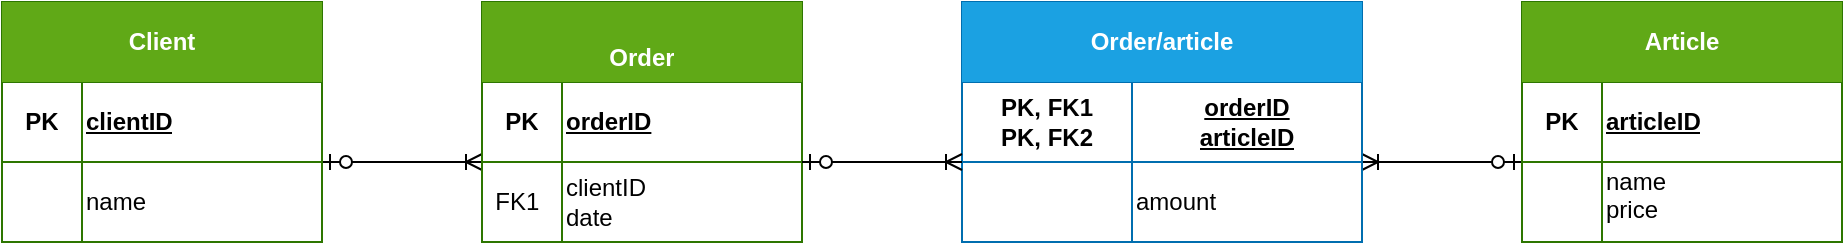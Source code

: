 <mxfile version="20.6.0" type="device"><diagram id="r9cYyTwz3PThLWFNZiZb" name="Page-1"><mxGraphModel dx="1422" dy="747" grid="1" gridSize="10" guides="1" tooltips="1" connect="1" arrows="1" fold="1" page="1" pageScale="1" pageWidth="291" pageHeight="413" math="0" shadow="0"><root><mxCell id="0"/><mxCell id="1" parent="0"/><mxCell id="9_CiMtXoxlJUaPng93nl-4" value="" style="fontSize=12;html=1;endArrow=ERoneToMany;startArrow=ERzeroToOne;rounded=0;" parent="1" edge="1"><mxGeometry width="100" height="100" relative="1" as="geometry"><mxPoint x="200" y="120" as="sourcePoint"/><mxPoint x="280" y="120" as="targetPoint"/><Array as="points"/></mxGeometry></mxCell><mxCell id="9_CiMtXoxlJUaPng93nl-5" value="" style="fontSize=12;html=1;endArrow=ERoneToMany;startArrow=ERzeroToOne;rounded=0;" parent="1" edge="1"><mxGeometry width="100" height="100" relative="1" as="geometry"><mxPoint x="800" y="120" as="sourcePoint"/><mxPoint x="720" y="120" as="targetPoint"/><Array as="points"/></mxGeometry></mxCell><mxCell id="9_CiMtXoxlJUaPng93nl-6" value="" style="shape=table;html=1;whiteSpace=wrap;startSize=0;container=1;collapsible=0;childLayout=tableLayout;swimlaneLine=1;strokeColor=#2D7600;columnLines=1;resizeLast=0;right=1;moveCells=1;fontColor=#FFFFFF;" parent="1" vertex="1"><mxGeometry x="40" y="40" width="160" height="120" as="geometry"/></mxCell><mxCell id="9_CiMtXoxlJUaPng93nl-7" value="" style="shape=tableRow;horizontal=0;startSize=0;swimlaneHead=0;swimlaneBody=0;top=0;left=0;bottom=0;right=0;collapsible=0;dropTarget=0;fillColor=default;points=[[0,0.5],[1,0.5]];portConstraint=eastwest;" parent="9_CiMtXoxlJUaPng93nl-6" vertex="1"><mxGeometry width="160" height="40" as="geometry"/></mxCell><mxCell id="9_CiMtXoxlJUaPng93nl-8" value="&lt;b&gt;&lt;font color=&quot;#FFFFFF&quot;&gt;Client&lt;/font&gt;&lt;/b&gt;" style="shape=partialRectangle;html=1;whiteSpace=wrap;connectable=0;fillColor=#60A917;top=0;left=0;bottom=0;right=0;overflow=hidden;rowspan=1;colspan=2;collapsible=1;" parent="9_CiMtXoxlJUaPng93nl-7" vertex="1"><mxGeometry width="160" height="40" as="geometry"><mxRectangle width="40" height="40" as="alternateBounds"/></mxGeometry></mxCell><mxCell id="9_CiMtXoxlJUaPng93nl-9" value="" style="shape=partialRectangle;html=1;whiteSpace=wrap;connectable=0;fillColor=none;top=0;left=0;bottom=0;right=0;overflow=hidden;" parent="9_CiMtXoxlJUaPng93nl-7" vertex="1" visible="0"><mxGeometry x="40" width="120" height="40" as="geometry"><mxRectangle width="120" height="40" as="alternateBounds"/></mxGeometry></mxCell><mxCell id="9_CiMtXoxlJUaPng93nl-10" value="" style="shape=tableRow;horizontal=0;startSize=0;swimlaneHead=0;swimlaneBody=0;top=0;left=0;bottom=0;right=0;collapsible=0;dropTarget=0;fillColor=none;points=[[0,0.5],[1,0.5]];portConstraint=eastwest;" parent="9_CiMtXoxlJUaPng93nl-6" vertex="1"><mxGeometry y="40" width="160" height="40" as="geometry"/></mxCell><mxCell id="9_CiMtXoxlJUaPng93nl-11" value="&lt;b&gt;PK&lt;/b&gt;" style="shape=partialRectangle;html=1;whiteSpace=wrap;connectable=0;fillColor=none;top=0;left=0;bottom=0;right=0;overflow=hidden;" parent="9_CiMtXoxlJUaPng93nl-10" vertex="1"><mxGeometry width="40" height="40" as="geometry"><mxRectangle width="40" height="40" as="alternateBounds"/></mxGeometry></mxCell><mxCell id="9_CiMtXoxlJUaPng93nl-12" value="&lt;div align=&quot;justify&quot;&gt;clientID&lt;/div&gt;" style="shape=partialRectangle;html=1;whiteSpace=wrap;connectable=0;fillColor=none;top=0;left=0;bottom=0;right=0;overflow=hidden;fontStyle=5;align=left;" parent="9_CiMtXoxlJUaPng93nl-10" vertex="1"><mxGeometry x="40" width="120" height="40" as="geometry"><mxRectangle width="120" height="40" as="alternateBounds"/></mxGeometry></mxCell><mxCell id="9_CiMtXoxlJUaPng93nl-13" value="" style="shape=tableRow;horizontal=0;startSize=0;swimlaneHead=0;swimlaneBody=0;top=0;left=0;bottom=0;right=0;collapsible=0;dropTarget=0;fillColor=none;points=[[0,0.5],[1,0.5]];portConstraint=eastwest;" parent="9_CiMtXoxlJUaPng93nl-6" vertex="1"><mxGeometry y="80" width="160" height="40" as="geometry"/></mxCell><mxCell id="9_CiMtXoxlJUaPng93nl-14" value="" style="shape=partialRectangle;html=1;whiteSpace=wrap;connectable=0;fillColor=none;top=0;left=0;bottom=0;right=0;overflow=hidden;" parent="9_CiMtXoxlJUaPng93nl-13" vertex="1"><mxGeometry width="40" height="40" as="geometry"><mxRectangle width="40" height="40" as="alternateBounds"/></mxGeometry></mxCell><mxCell id="9_CiMtXoxlJUaPng93nl-15" value="&lt;div align=&quot;left&quot;&gt;name&lt;/div&gt;" style="shape=partialRectangle;html=1;whiteSpace=wrap;connectable=0;fillColor=none;top=0;left=0;bottom=0;right=0;overflow=hidden;align=left;" parent="9_CiMtXoxlJUaPng93nl-13" vertex="1"><mxGeometry x="40" width="120" height="40" as="geometry"><mxRectangle width="120" height="40" as="alternateBounds"/></mxGeometry></mxCell><mxCell id="9_CiMtXoxlJUaPng93nl-16" value="" style="shape=table;html=1;whiteSpace=wrap;startSize=0;container=1;collapsible=0;childLayout=tableLayout;swimlaneLine=1;strokeColor=#006EAF;columnLines=1;resizeLast=0;right=1;moveCells=1;fontColor=#FFFFFF;" parent="1" vertex="1"><mxGeometry x="520" y="40" width="200" height="120" as="geometry"/></mxCell><mxCell id="9_CiMtXoxlJUaPng93nl-17" value="" style="shape=tableRow;horizontal=0;startSize=0;swimlaneHead=0;swimlaneBody=0;top=0;left=0;bottom=0;right=0;collapsible=0;dropTarget=0;fillColor=default;points=[[0,0.5],[1,0.5]];portConstraint=eastwest;" parent="9_CiMtXoxlJUaPng93nl-16" vertex="1"><mxGeometry width="200" height="40" as="geometry"/></mxCell><mxCell id="9_CiMtXoxlJUaPng93nl-18" value="&lt;b&gt;&lt;font color=&quot;#FFFFFF&quot;&gt;Order/article&lt;/font&gt;&lt;/b&gt;" style="shape=partialRectangle;html=1;whiteSpace=wrap;connectable=0;fillColor=#1BA1E2;top=0;left=0;bottom=0;right=0;overflow=hidden;rowspan=1;colspan=2;collapsible=1;" parent="9_CiMtXoxlJUaPng93nl-17" vertex="1"><mxGeometry width="200" height="40" as="geometry"><mxRectangle width="85" height="40" as="alternateBounds"/></mxGeometry></mxCell><mxCell id="9_CiMtXoxlJUaPng93nl-19" value="" style="shape=partialRectangle;html=1;whiteSpace=wrap;connectable=0;fillColor=none;top=0;left=0;bottom=0;right=0;overflow=hidden;" parent="9_CiMtXoxlJUaPng93nl-17" vertex="1" visible="0"><mxGeometry x="85" width="115" height="40" as="geometry"><mxRectangle width="115" height="40" as="alternateBounds"/></mxGeometry></mxCell><mxCell id="9_CiMtXoxlJUaPng93nl-20" value="" style="shape=tableRow;horizontal=0;startSize=0;swimlaneHead=0;swimlaneBody=0;top=0;left=0;bottom=0;right=0;collapsible=0;dropTarget=0;fillColor=none;points=[[0,0.5],[1,0.5]];portConstraint=eastwest;" parent="9_CiMtXoxlJUaPng93nl-16" vertex="1"><mxGeometry y="40" width="200" height="40" as="geometry"/></mxCell><mxCell id="9_CiMtXoxlJUaPng93nl-21" value="&lt;div&gt;PK, FK1&lt;/div&gt;&lt;div&gt;PK, FK2&lt;br&gt;&lt;/div&gt;" style="shape=partialRectangle;html=1;whiteSpace=wrap;connectable=0;fillColor=none;top=0;left=0;bottom=0;right=0;overflow=hidden;fontStyle=1" parent="9_CiMtXoxlJUaPng93nl-20" vertex="1"><mxGeometry width="85" height="40" as="geometry"><mxRectangle width="85" height="40" as="alternateBounds"/></mxGeometry></mxCell><mxCell id="9_CiMtXoxlJUaPng93nl-22" value="&lt;div&gt;orderID&lt;/div&gt;&lt;div&gt;articleID&lt;br&gt;&lt;/div&gt;" style="shape=partialRectangle;html=1;whiteSpace=wrap;connectable=0;fillColor=none;top=0;left=0;bottom=0;right=0;overflow=hidden;fontStyle=5" parent="9_CiMtXoxlJUaPng93nl-20" vertex="1"><mxGeometry x="85" width="115" height="40" as="geometry"><mxRectangle width="115" height="40" as="alternateBounds"/></mxGeometry></mxCell><mxCell id="9_CiMtXoxlJUaPng93nl-23" value="" style="shape=tableRow;horizontal=0;startSize=0;swimlaneHead=0;swimlaneBody=0;top=0;left=0;bottom=0;right=0;collapsible=0;dropTarget=0;fillColor=none;points=[[0,0.5],[1,0.5]];portConstraint=eastwest;" parent="9_CiMtXoxlJUaPng93nl-16" vertex="1"><mxGeometry y="80" width="200" height="40" as="geometry"/></mxCell><mxCell id="9_CiMtXoxlJUaPng93nl-24" value="" style="shape=partialRectangle;html=1;whiteSpace=wrap;connectable=0;fillColor=none;top=0;left=0;bottom=0;right=0;overflow=hidden;" parent="9_CiMtXoxlJUaPng93nl-23" vertex="1"><mxGeometry width="85" height="40" as="geometry"><mxRectangle width="85" height="40" as="alternateBounds"/></mxGeometry></mxCell><mxCell id="9_CiMtXoxlJUaPng93nl-25" value="&lt;div align=&quot;left&quot;&gt;amount&lt;/div&gt;" style="shape=partialRectangle;html=1;whiteSpace=wrap;connectable=0;fillColor=none;top=0;left=0;bottom=0;right=0;overflow=hidden;align=left;" parent="9_CiMtXoxlJUaPng93nl-23" vertex="1"><mxGeometry x="85" width="115" height="40" as="geometry"><mxRectangle width="115" height="40" as="alternateBounds"/></mxGeometry></mxCell><mxCell id="9_CiMtXoxlJUaPng93nl-26" value="" style="shape=table;html=1;whiteSpace=wrap;startSize=0;container=1;collapsible=0;childLayout=tableLayout;swimlaneLine=1;strokeColor=#2D7600;columnLines=1;resizeLast=0;right=1;moveCells=1;" parent="1" vertex="1"><mxGeometry x="800" y="40" width="160" height="120" as="geometry"/></mxCell><mxCell id="9_CiMtXoxlJUaPng93nl-27" value="" style="shape=tableRow;horizontal=0;startSize=0;swimlaneHead=0;swimlaneBody=0;top=0;left=0;bottom=0;right=0;collapsible=0;dropTarget=0;fillColor=default;points=[[0,0.5],[1,0.5]];portConstraint=eastwest;" parent="9_CiMtXoxlJUaPng93nl-26" vertex="1"><mxGeometry width="160" height="40" as="geometry"/></mxCell><mxCell id="9_CiMtXoxlJUaPng93nl-28" value="&lt;b&gt;Article&lt;/b&gt;" style="shape=partialRectangle;html=1;whiteSpace=wrap;connectable=0;fillColor=#60A917;top=0;left=0;bottom=0;right=0;overflow=hidden;rowspan=1;colspan=2;collapsible=1;fontColor=#FFFFFF;" parent="9_CiMtXoxlJUaPng93nl-27" vertex="1"><mxGeometry width="160" height="40" as="geometry"><mxRectangle width="40" height="40" as="alternateBounds"/></mxGeometry></mxCell><mxCell id="9_CiMtXoxlJUaPng93nl-29" value="" style="shape=partialRectangle;html=1;whiteSpace=wrap;connectable=0;fillColor=none;top=0;left=0;bottom=0;right=0;overflow=hidden;" parent="9_CiMtXoxlJUaPng93nl-27" vertex="1" visible="0"><mxGeometry x="40" width="120" height="40" as="geometry"><mxRectangle width="120" height="40" as="alternateBounds"/></mxGeometry></mxCell><mxCell id="9_CiMtXoxlJUaPng93nl-30" value="" style="shape=tableRow;horizontal=0;startSize=0;swimlaneHead=0;swimlaneBody=0;top=0;left=0;bottom=0;right=0;collapsible=0;dropTarget=0;fillColor=none;points=[[0,0.5],[1,0.5]];portConstraint=eastwest;" parent="9_CiMtXoxlJUaPng93nl-26" vertex="1"><mxGeometry y="40" width="160" height="40" as="geometry"/></mxCell><mxCell id="9_CiMtXoxlJUaPng93nl-31" value="&lt;b&gt;PK&lt;/b&gt;" style="shape=partialRectangle;html=1;whiteSpace=wrap;connectable=0;fillColor=none;top=0;left=0;bottom=0;right=0;overflow=hidden;" parent="9_CiMtXoxlJUaPng93nl-30" vertex="1"><mxGeometry width="40" height="40" as="geometry"><mxRectangle width="40" height="40" as="alternateBounds"/></mxGeometry></mxCell><mxCell id="9_CiMtXoxlJUaPng93nl-32" value="&lt;div align=&quot;justify&quot;&gt;articleID&lt;/div&gt;" style="shape=partialRectangle;html=1;whiteSpace=wrap;connectable=0;fillColor=none;top=0;left=0;bottom=0;right=0;overflow=hidden;fontStyle=5;align=left;" parent="9_CiMtXoxlJUaPng93nl-30" vertex="1"><mxGeometry x="40" width="120" height="40" as="geometry"><mxRectangle width="120" height="40" as="alternateBounds"/></mxGeometry></mxCell><mxCell id="9_CiMtXoxlJUaPng93nl-33" value="" style="shape=tableRow;horizontal=0;startSize=0;swimlaneHead=0;swimlaneBody=0;top=0;left=0;bottom=0;right=0;collapsible=0;dropTarget=0;fillColor=none;points=[[0,0.5],[1,0.5]];portConstraint=eastwest;" parent="9_CiMtXoxlJUaPng93nl-26" vertex="1"><mxGeometry y="80" width="160" height="40" as="geometry"/></mxCell><mxCell id="9_CiMtXoxlJUaPng93nl-34" value="" style="shape=partialRectangle;html=1;whiteSpace=wrap;connectable=0;fillColor=none;top=0;left=0;bottom=0;right=0;overflow=hidden;" parent="9_CiMtXoxlJUaPng93nl-33" vertex="1"><mxGeometry width="40" height="40" as="geometry"><mxRectangle width="40" height="40" as="alternateBounds"/></mxGeometry></mxCell><mxCell id="9_CiMtXoxlJUaPng93nl-35" value="&lt;div align=&quot;left&quot;&gt;name&lt;/div&gt;&lt;div align=&quot;left&quot;&gt;price&lt;br&gt;&lt;/div&gt;&lt;div align=&quot;left&quot;&gt;&lt;br&gt;&lt;/div&gt;" style="shape=partialRectangle;html=1;whiteSpace=wrap;connectable=0;fillColor=none;top=0;left=0;bottom=0;right=0;overflow=hidden;align=left;" parent="9_CiMtXoxlJUaPng93nl-33" vertex="1"><mxGeometry x="40" width="120" height="40" as="geometry"><mxRectangle width="120" height="40" as="alternateBounds"/></mxGeometry></mxCell><mxCell id="ssYRqbIlmFM3xyibxu3_-1" value="" style="shape=table;html=1;whiteSpace=wrap;startSize=0;container=1;collapsible=0;childLayout=tableLayout;swimlaneLine=1;strokeColor=#2D7600;columnLines=1;resizeLast=0;right=1;moveCells=1;fontColor=#FFFFFF;" vertex="1" parent="1"><mxGeometry x="280" y="40" width="160" height="120" as="geometry"/></mxCell><mxCell id="ssYRqbIlmFM3xyibxu3_-2" value="" style="shape=tableRow;horizontal=0;startSize=0;swimlaneHead=0;swimlaneBody=0;top=0;left=0;bottom=0;right=0;collapsible=0;dropTarget=0;fillColor=default;points=[[0,0.5],[1,0.5]];portConstraint=eastwest;" vertex="1" parent="ssYRqbIlmFM3xyibxu3_-1"><mxGeometry width="160" height="40" as="geometry"/></mxCell><mxCell id="ssYRqbIlmFM3xyibxu3_-3" value="&lt;b&gt;&lt;br&gt;&lt;font color=&quot;#FFFFFF&quot;&gt;Order&lt;/font&gt;&lt;/b&gt;" style="shape=partialRectangle;html=1;whiteSpace=wrap;connectable=0;fillColor=#60A917;top=0;left=0;bottom=0;right=0;overflow=hidden;rowspan=1;colspan=2;collapsible=1;" vertex="1" parent="ssYRqbIlmFM3xyibxu3_-2"><mxGeometry width="160" height="40" as="geometry"><mxRectangle width="40" height="40" as="alternateBounds"/></mxGeometry></mxCell><mxCell id="ssYRqbIlmFM3xyibxu3_-4" value="" style="shape=partialRectangle;html=1;whiteSpace=wrap;connectable=0;fillColor=none;top=0;left=0;bottom=0;right=0;overflow=hidden;" vertex="1" visible="0" parent="ssYRqbIlmFM3xyibxu3_-2"><mxGeometry x="40" width="120" height="40" as="geometry"><mxRectangle width="120" height="40" as="alternateBounds"/></mxGeometry></mxCell><mxCell id="ssYRqbIlmFM3xyibxu3_-5" value="" style="shape=tableRow;horizontal=0;startSize=0;swimlaneHead=0;swimlaneBody=0;top=0;left=0;bottom=0;right=0;collapsible=0;dropTarget=0;fillColor=none;points=[[0,0.5],[1,0.5]];portConstraint=eastwest;" vertex="1" parent="ssYRqbIlmFM3xyibxu3_-1"><mxGeometry y="40" width="160" height="40" as="geometry"/></mxCell><mxCell id="ssYRqbIlmFM3xyibxu3_-6" value="&lt;b&gt;PK&lt;/b&gt;" style="shape=partialRectangle;html=1;whiteSpace=wrap;connectable=0;fillColor=none;top=0;left=0;bottom=0;right=0;overflow=hidden;" vertex="1" parent="ssYRqbIlmFM3xyibxu3_-5"><mxGeometry width="40" height="40" as="geometry"><mxRectangle width="40" height="40" as="alternateBounds"/></mxGeometry></mxCell><mxCell id="ssYRqbIlmFM3xyibxu3_-7" value="&lt;div align=&quot;justify&quot;&gt;orderID&lt;/div&gt;" style="shape=partialRectangle;html=1;whiteSpace=wrap;connectable=0;fillColor=none;top=0;left=0;bottom=0;right=0;overflow=hidden;fontStyle=5;align=left;" vertex="1" parent="ssYRqbIlmFM3xyibxu3_-5"><mxGeometry x="40" width="120" height="40" as="geometry"><mxRectangle width="120" height="40" as="alternateBounds"/></mxGeometry></mxCell><mxCell id="ssYRqbIlmFM3xyibxu3_-8" value="" style="shape=tableRow;horizontal=0;startSize=0;swimlaneHead=0;swimlaneBody=0;top=0;left=0;bottom=0;right=0;collapsible=0;dropTarget=0;fillColor=none;points=[[0,0.5],[1,0.5]];portConstraint=eastwest;" vertex="1" parent="ssYRqbIlmFM3xyibxu3_-1"><mxGeometry y="80" width="160" height="40" as="geometry"/></mxCell><mxCell id="ssYRqbIlmFM3xyibxu3_-9" value="FK1&lt;span style=&quot;white-space: pre;&quot;&gt;&#9;&lt;/span&gt;" style="shape=partialRectangle;html=1;whiteSpace=wrap;connectable=0;fillColor=none;top=0;left=0;bottom=0;right=0;overflow=hidden;" vertex="1" parent="ssYRqbIlmFM3xyibxu3_-8"><mxGeometry width="40" height="40" as="geometry"><mxRectangle width="40" height="40" as="alternateBounds"/></mxGeometry></mxCell><mxCell id="ssYRqbIlmFM3xyibxu3_-10" value="&lt;div align=&quot;left&quot;&gt;clientID&lt;/div&gt;&lt;div&gt;date&lt;br&gt;&lt;/div&gt;" style="shape=partialRectangle;html=1;whiteSpace=wrap;connectable=0;fillColor=none;top=0;left=0;bottom=0;right=0;overflow=hidden;align=left;" vertex="1" parent="ssYRqbIlmFM3xyibxu3_-8"><mxGeometry x="40" width="120" height="40" as="geometry"><mxRectangle width="120" height="40" as="alternateBounds"/></mxGeometry></mxCell><mxCell id="ssYRqbIlmFM3xyibxu3_-11" value="" style="fontSize=12;html=1;endArrow=ERoneToMany;startArrow=ERzeroToOne;rounded=0;" edge="1" parent="1"><mxGeometry width="100" height="100" relative="1" as="geometry"><mxPoint x="440" y="120" as="sourcePoint"/><mxPoint x="520" y="120" as="targetPoint"/><Array as="points"/></mxGeometry></mxCell></root></mxGraphModel></diagram></mxfile>